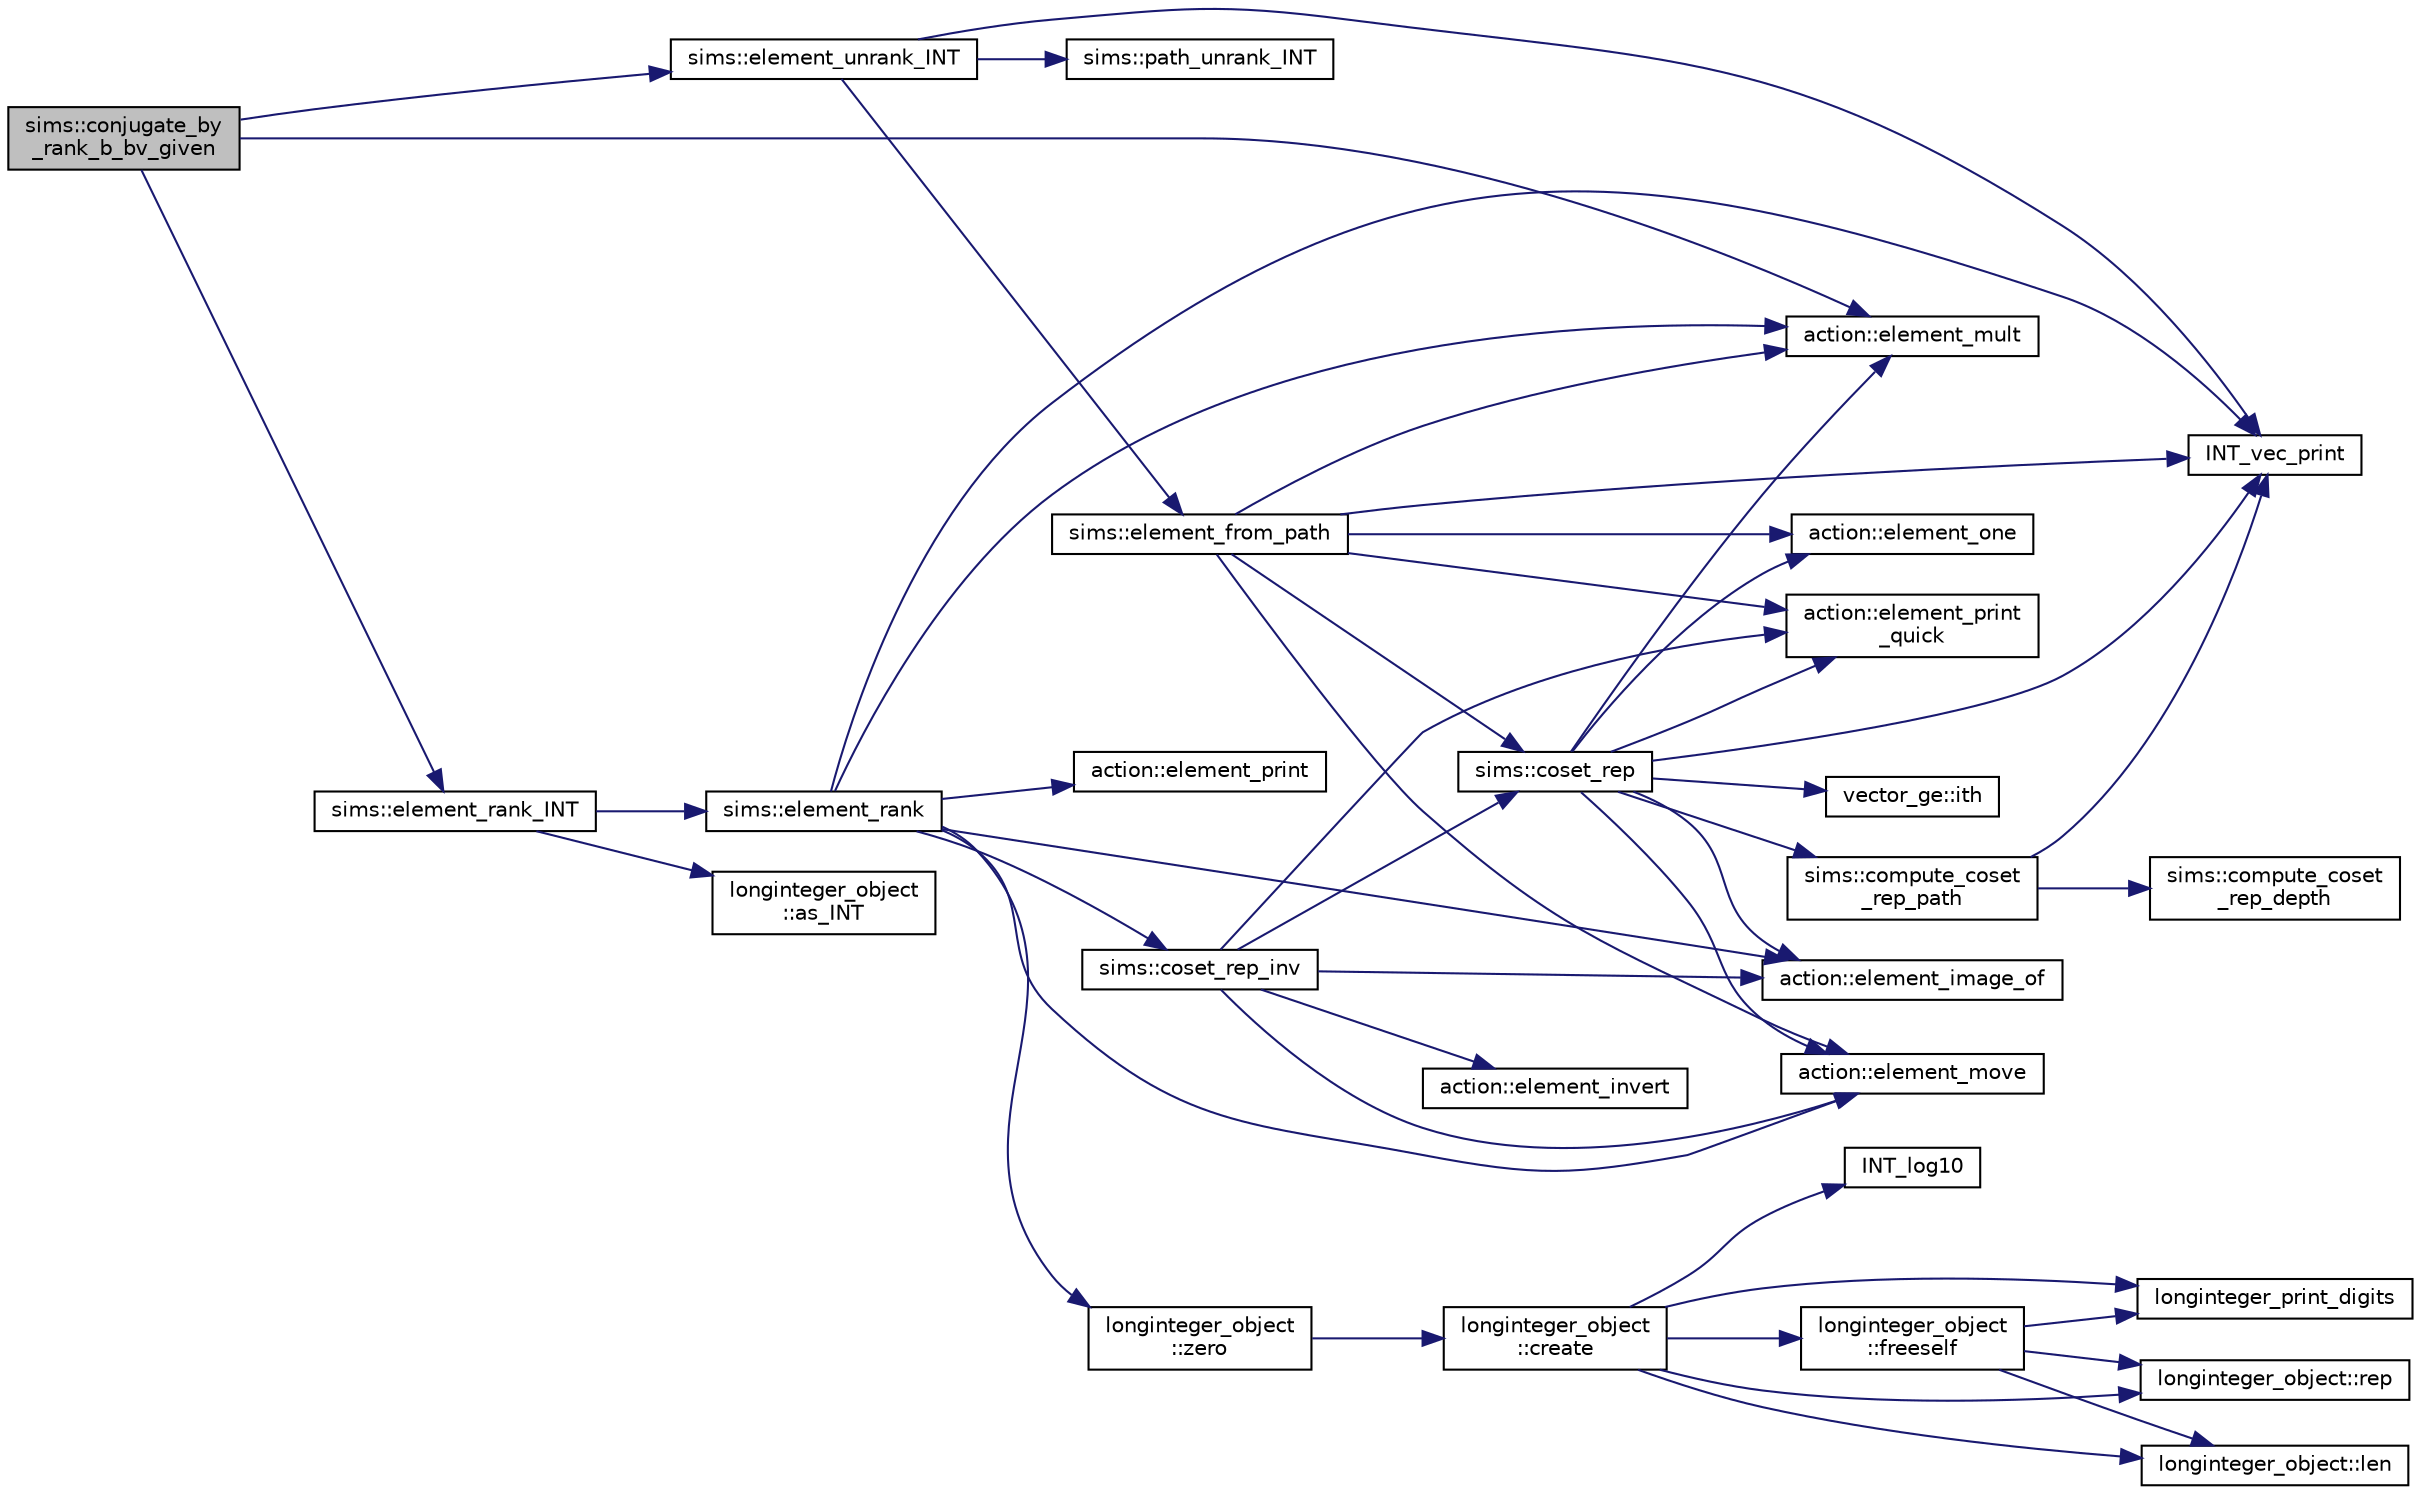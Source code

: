 digraph "sims::conjugate_by_rank_b_bv_given"
{
  edge [fontname="Helvetica",fontsize="10",labelfontname="Helvetica",labelfontsize="10"];
  node [fontname="Helvetica",fontsize="10",shape=record];
  rankdir="LR";
  Node1879 [label="sims::conjugate_by\l_rank_b_bv_given",height=0.2,width=0.4,color="black", fillcolor="grey75", style="filled", fontcolor="black"];
  Node1879 -> Node1880 [color="midnightblue",fontsize="10",style="solid",fontname="Helvetica"];
  Node1880 [label="sims::element_unrank_INT",height=0.2,width=0.4,color="black", fillcolor="white", style="filled",URL="$d9/df3/classsims.html#a435d84bb7bf7292f14593b2a4344151f"];
  Node1880 -> Node1881 [color="midnightblue",fontsize="10",style="solid",fontname="Helvetica"];
  Node1881 [label="sims::path_unrank_INT",height=0.2,width=0.4,color="black", fillcolor="white", style="filled",URL="$d9/df3/classsims.html#a8ae2ffa971c2aac809d83c18e4e91926"];
  Node1880 -> Node1882 [color="midnightblue",fontsize="10",style="solid",fontname="Helvetica"];
  Node1882 [label="INT_vec_print",height=0.2,width=0.4,color="black", fillcolor="white", style="filled",URL="$df/dbf/sajeeb_8_c.html#a79a5901af0b47dd0d694109543c027fe"];
  Node1880 -> Node1883 [color="midnightblue",fontsize="10",style="solid",fontname="Helvetica"];
  Node1883 [label="sims::element_from_path",height=0.2,width=0.4,color="black", fillcolor="white", style="filled",URL="$d9/df3/classsims.html#a4a9bc25b1b8e61ba34d6d3d9f9fb8ab8"];
  Node1883 -> Node1882 [color="midnightblue",fontsize="10",style="solid",fontname="Helvetica"];
  Node1883 -> Node1884 [color="midnightblue",fontsize="10",style="solid",fontname="Helvetica"];
  Node1884 [label="action::element_one",height=0.2,width=0.4,color="black", fillcolor="white", style="filled",URL="$d2/d86/classaction.html#a780a105daf04d6d1fe7e2f63b3c88e3b"];
  Node1883 -> Node1885 [color="midnightblue",fontsize="10",style="solid",fontname="Helvetica"];
  Node1885 [label="sims::coset_rep",height=0.2,width=0.4,color="black", fillcolor="white", style="filled",URL="$d9/df3/classsims.html#a3d669dba4d005cd2399388f27f44cd04"];
  Node1885 -> Node1886 [color="midnightblue",fontsize="10",style="solid",fontname="Helvetica"];
  Node1886 [label="sims::compute_coset\l_rep_path",height=0.2,width=0.4,color="black", fillcolor="white", style="filled",URL="$d9/df3/classsims.html#a22a53a24eb86dcfe54cb3588776a4d96"];
  Node1886 -> Node1887 [color="midnightblue",fontsize="10",style="solid",fontname="Helvetica"];
  Node1887 [label="sims::compute_coset\l_rep_depth",height=0.2,width=0.4,color="black", fillcolor="white", style="filled",URL="$d9/df3/classsims.html#abfeb782bd253f1df5253486afb120f6f"];
  Node1886 -> Node1882 [color="midnightblue",fontsize="10",style="solid",fontname="Helvetica"];
  Node1885 -> Node1882 [color="midnightblue",fontsize="10",style="solid",fontname="Helvetica"];
  Node1885 -> Node1884 [color="midnightblue",fontsize="10",style="solid",fontname="Helvetica"];
  Node1885 -> Node1888 [color="midnightblue",fontsize="10",style="solid",fontname="Helvetica"];
  Node1888 [label="vector_ge::ith",height=0.2,width=0.4,color="black", fillcolor="white", style="filled",URL="$d4/d6e/classvector__ge.html#a1ff002e8b746a9beb119d57dcd4a15ff"];
  Node1885 -> Node1889 [color="midnightblue",fontsize="10",style="solid",fontname="Helvetica"];
  Node1889 [label="action::element_print\l_quick",height=0.2,width=0.4,color="black", fillcolor="white", style="filled",URL="$d2/d86/classaction.html#a4844680cf6750396f76494a28655265b"];
  Node1885 -> Node1890 [color="midnightblue",fontsize="10",style="solid",fontname="Helvetica"];
  Node1890 [label="action::element_mult",height=0.2,width=0.4,color="black", fillcolor="white", style="filled",URL="$d2/d86/classaction.html#ae9e36b2cae1f0f7bd7144097fa9a34b3"];
  Node1885 -> Node1891 [color="midnightblue",fontsize="10",style="solid",fontname="Helvetica"];
  Node1891 [label="action::element_move",height=0.2,width=0.4,color="black", fillcolor="white", style="filled",URL="$d2/d86/classaction.html#a550947491bbb534d3d7951f50198a874"];
  Node1885 -> Node1892 [color="midnightblue",fontsize="10",style="solid",fontname="Helvetica"];
  Node1892 [label="action::element_image_of",height=0.2,width=0.4,color="black", fillcolor="white", style="filled",URL="$d2/d86/classaction.html#ae09559d4537a048fc860f8a74a31393d"];
  Node1883 -> Node1889 [color="midnightblue",fontsize="10",style="solid",fontname="Helvetica"];
  Node1883 -> Node1890 [color="midnightblue",fontsize="10",style="solid",fontname="Helvetica"];
  Node1883 -> Node1891 [color="midnightblue",fontsize="10",style="solid",fontname="Helvetica"];
  Node1879 -> Node1890 [color="midnightblue",fontsize="10",style="solid",fontname="Helvetica"];
  Node1879 -> Node1893 [color="midnightblue",fontsize="10",style="solid",fontname="Helvetica"];
  Node1893 [label="sims::element_rank_INT",height=0.2,width=0.4,color="black", fillcolor="white", style="filled",URL="$d9/df3/classsims.html#a8ff29017c518c9ed459a7ea9eade2974"];
  Node1893 -> Node1894 [color="midnightblue",fontsize="10",style="solid",fontname="Helvetica"];
  Node1894 [label="sims::element_rank",height=0.2,width=0.4,color="black", fillcolor="white", style="filled",URL="$d9/df3/classsims.html#a00fb332192d01becb17b6a059482fc8d"];
  Node1894 -> Node1891 [color="midnightblue",fontsize="10",style="solid",fontname="Helvetica"];
  Node1894 -> Node1895 [color="midnightblue",fontsize="10",style="solid",fontname="Helvetica"];
  Node1895 [label="longinteger_object\l::zero",height=0.2,width=0.4,color="black", fillcolor="white", style="filled",URL="$dd/d7e/classlonginteger__object.html#a6cdf946c2eb5e3e71ffb534716fa8a86"];
  Node1895 -> Node1896 [color="midnightblue",fontsize="10",style="solid",fontname="Helvetica"];
  Node1896 [label="longinteger_object\l::create",height=0.2,width=0.4,color="black", fillcolor="white", style="filled",URL="$dd/d7e/classlonginteger__object.html#a95d2eebc60849c3963a49298b1f498c2"];
  Node1896 -> Node1897 [color="midnightblue",fontsize="10",style="solid",fontname="Helvetica"];
  Node1897 [label="longinteger_object\l::freeself",height=0.2,width=0.4,color="black", fillcolor="white", style="filled",URL="$dd/d7e/classlonginteger__object.html#a06450f8c4795d81da6d680830ef958a1"];
  Node1897 -> Node1898 [color="midnightblue",fontsize="10",style="solid",fontname="Helvetica"];
  Node1898 [label="longinteger_print_digits",height=0.2,width=0.4,color="black", fillcolor="white", style="filled",URL="$de/dc5/algebra__and__number__theory_8h.html#ac2bac7b12f5b6440b8dad275cd7a157d"];
  Node1897 -> Node1899 [color="midnightblue",fontsize="10",style="solid",fontname="Helvetica"];
  Node1899 [label="longinteger_object::rep",height=0.2,width=0.4,color="black", fillcolor="white", style="filled",URL="$dd/d7e/classlonginteger__object.html#a3ecaf12738cc721d281c416503f241e2"];
  Node1897 -> Node1900 [color="midnightblue",fontsize="10",style="solid",fontname="Helvetica"];
  Node1900 [label="longinteger_object::len",height=0.2,width=0.4,color="black", fillcolor="white", style="filled",URL="$dd/d7e/classlonginteger__object.html#a0bfeae35be8a6fd44ed7f76413596ab1"];
  Node1896 -> Node1901 [color="midnightblue",fontsize="10",style="solid",fontname="Helvetica"];
  Node1901 [label="INT_log10",height=0.2,width=0.4,color="black", fillcolor="white", style="filled",URL="$de/dc5/algebra__and__number__theory_8h.html#a98bc0a6c562370a355165d2538dac250"];
  Node1896 -> Node1898 [color="midnightblue",fontsize="10",style="solid",fontname="Helvetica"];
  Node1896 -> Node1899 [color="midnightblue",fontsize="10",style="solid",fontname="Helvetica"];
  Node1896 -> Node1900 [color="midnightblue",fontsize="10",style="solid",fontname="Helvetica"];
  Node1894 -> Node1892 [color="midnightblue",fontsize="10",style="solid",fontname="Helvetica"];
  Node1894 -> Node1882 [color="midnightblue",fontsize="10",style="solid",fontname="Helvetica"];
  Node1894 -> Node1902 [color="midnightblue",fontsize="10",style="solid",fontname="Helvetica"];
  Node1902 [label="action::element_print",height=0.2,width=0.4,color="black", fillcolor="white", style="filled",URL="$d2/d86/classaction.html#ae38c3ef3c1125213733d63c6fc3c40cd"];
  Node1894 -> Node1903 [color="midnightblue",fontsize="10",style="solid",fontname="Helvetica"];
  Node1903 [label="sims::coset_rep_inv",height=0.2,width=0.4,color="black", fillcolor="white", style="filled",URL="$d9/df3/classsims.html#a388f523d4ec997fce4e9ede924de99b9"];
  Node1903 -> Node1885 [color="midnightblue",fontsize="10",style="solid",fontname="Helvetica"];
  Node1903 -> Node1889 [color="midnightblue",fontsize="10",style="solid",fontname="Helvetica"];
  Node1903 -> Node1892 [color="midnightblue",fontsize="10",style="solid",fontname="Helvetica"];
  Node1903 -> Node1904 [color="midnightblue",fontsize="10",style="solid",fontname="Helvetica"];
  Node1904 [label="action::element_invert",height=0.2,width=0.4,color="black", fillcolor="white", style="filled",URL="$d2/d86/classaction.html#aa4bd01e338497714586636751fcef436"];
  Node1903 -> Node1891 [color="midnightblue",fontsize="10",style="solid",fontname="Helvetica"];
  Node1894 -> Node1890 [color="midnightblue",fontsize="10",style="solid",fontname="Helvetica"];
  Node1893 -> Node1905 [color="midnightblue",fontsize="10",style="solid",fontname="Helvetica"];
  Node1905 [label="longinteger_object\l::as_INT",height=0.2,width=0.4,color="black", fillcolor="white", style="filled",URL="$dd/d7e/classlonginteger__object.html#afb992d4679a6741acc63c8bcba27971e"];
}
